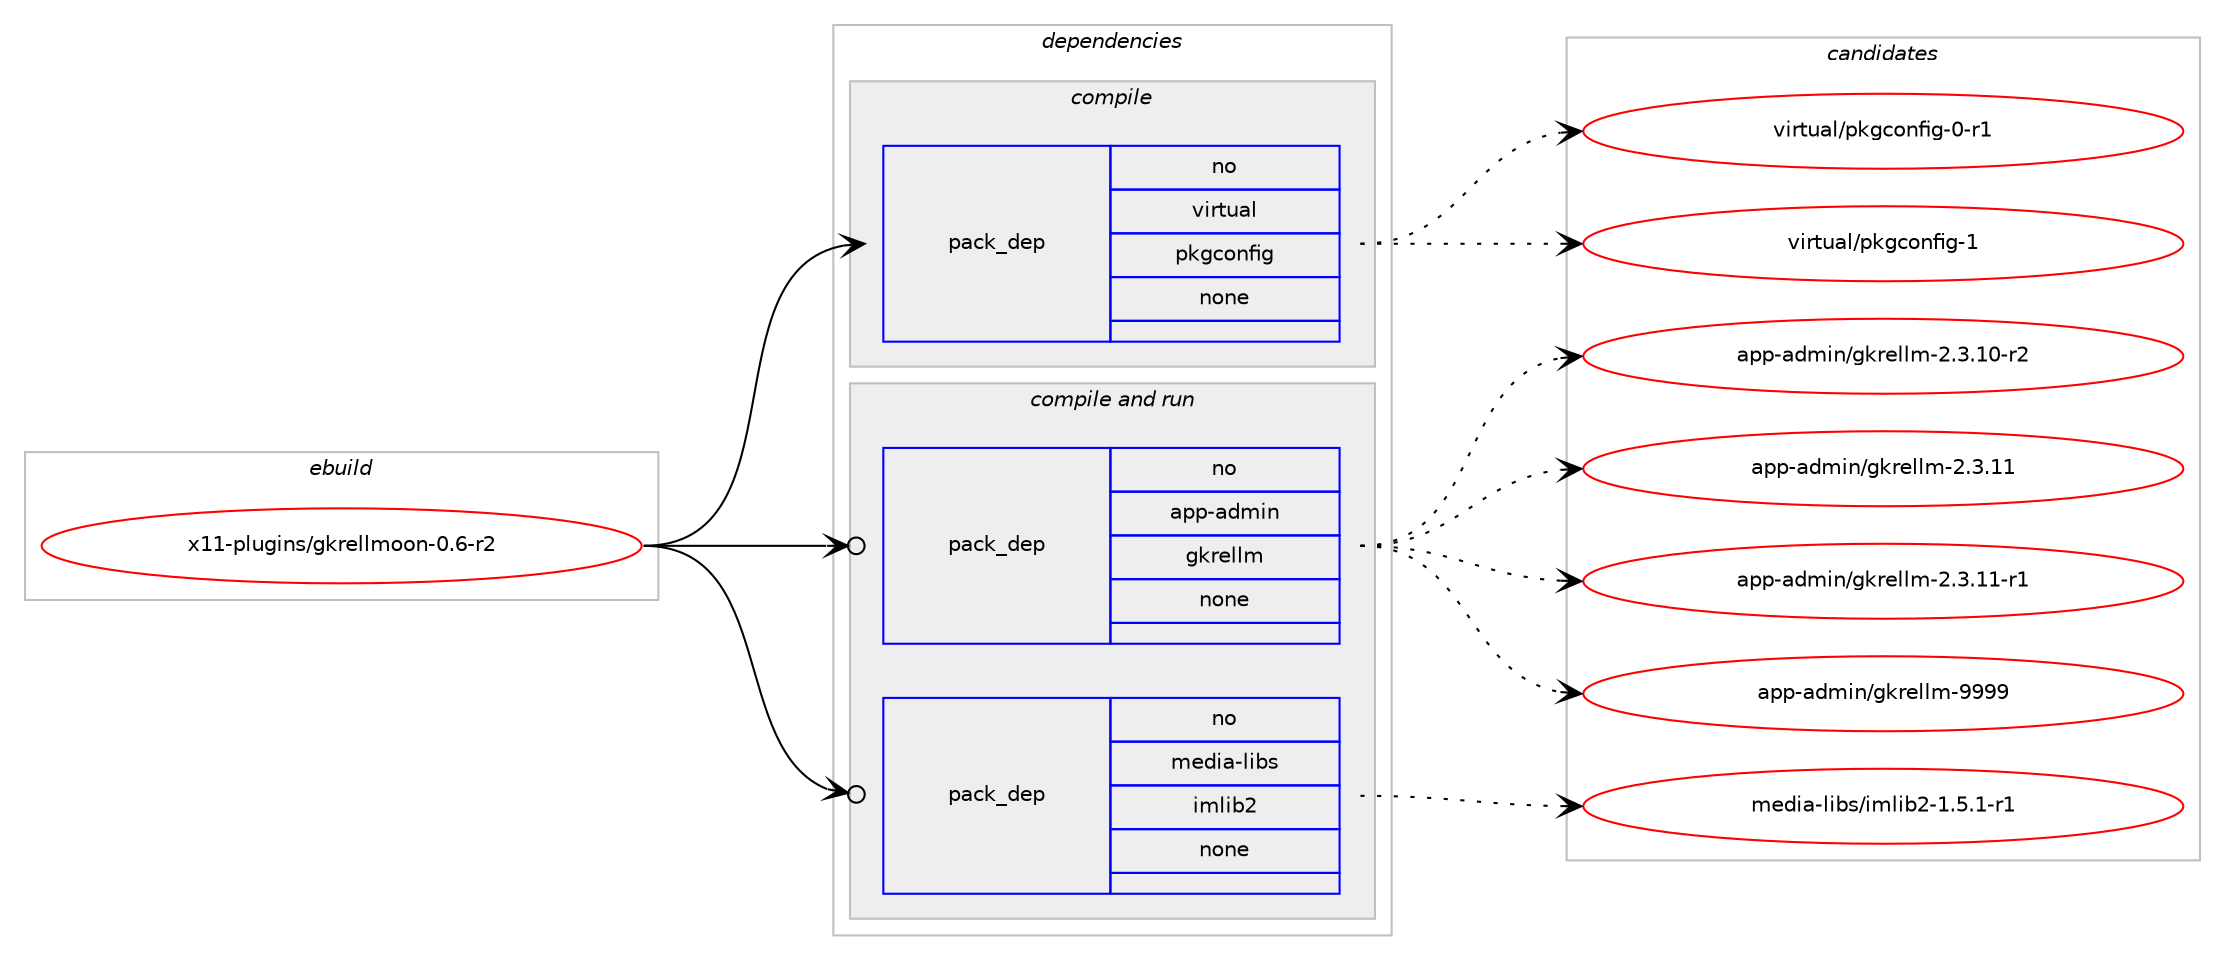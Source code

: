 digraph prolog {

# *************
# Graph options
# *************

newrank=true;
concentrate=true;
compound=true;
graph [rankdir=LR,fontname=Helvetica,fontsize=10,ranksep=1.5];#, ranksep=2.5, nodesep=0.2];
edge  [arrowhead=vee];
node  [fontname=Helvetica,fontsize=10];

# **********
# The ebuild
# **********

subgraph cluster_leftcol {
color=gray;
rank=same;
label=<<i>ebuild</i>>;
id [label="x11-plugins/gkrellmoon-0.6-r2", color=red, width=4, href="../x11-plugins/gkrellmoon-0.6-r2.svg"];
}

# ****************
# The dependencies
# ****************

subgraph cluster_midcol {
color=gray;
label=<<i>dependencies</i>>;
subgraph cluster_compile {
fillcolor="#eeeeee";
style=filled;
label=<<i>compile</i>>;
subgraph pack685749 {
dependency922721 [label=<<TABLE BORDER="0" CELLBORDER="1" CELLSPACING="0" CELLPADDING="4" WIDTH="220"><TR><TD ROWSPAN="6" CELLPADDING="30">pack_dep</TD></TR><TR><TD WIDTH="110">no</TD></TR><TR><TD>virtual</TD></TR><TR><TD>pkgconfig</TD></TR><TR><TD>none</TD></TR><TR><TD></TD></TR></TABLE>>, shape=none, color=blue];
}
id:e -> dependency922721:w [weight=20,style="solid",arrowhead="vee"];
}
subgraph cluster_compileandrun {
fillcolor="#eeeeee";
style=filled;
label=<<i>compile and run</i>>;
subgraph pack685750 {
dependency922722 [label=<<TABLE BORDER="0" CELLBORDER="1" CELLSPACING="0" CELLPADDING="4" WIDTH="220"><TR><TD ROWSPAN="6" CELLPADDING="30">pack_dep</TD></TR><TR><TD WIDTH="110">no</TD></TR><TR><TD>app-admin</TD></TR><TR><TD>gkrellm</TD></TR><TR><TD>none</TD></TR><TR><TD></TD></TR></TABLE>>, shape=none, color=blue];
}
id:e -> dependency922722:w [weight=20,style="solid",arrowhead="odotvee"];
subgraph pack685751 {
dependency922723 [label=<<TABLE BORDER="0" CELLBORDER="1" CELLSPACING="0" CELLPADDING="4" WIDTH="220"><TR><TD ROWSPAN="6" CELLPADDING="30">pack_dep</TD></TR><TR><TD WIDTH="110">no</TD></TR><TR><TD>media-libs</TD></TR><TR><TD>imlib2</TD></TR><TR><TD>none</TD></TR><TR><TD></TD></TR></TABLE>>, shape=none, color=blue];
}
id:e -> dependency922723:w [weight=20,style="solid",arrowhead="odotvee"];
}
subgraph cluster_run {
fillcolor="#eeeeee";
style=filled;
label=<<i>run</i>>;
}
}

# **************
# The candidates
# **************

subgraph cluster_choices {
rank=same;
color=gray;
label=<<i>candidates</i>>;

subgraph choice685749 {
color=black;
nodesep=1;
choice11810511411611797108471121071039911111010210510345484511449 [label="virtual/pkgconfig-0-r1", color=red, width=4,href="../virtual/pkgconfig-0-r1.svg"];
choice1181051141161179710847112107103991111101021051034549 [label="virtual/pkgconfig-1", color=red, width=4,href="../virtual/pkgconfig-1.svg"];
dependency922721:e -> choice11810511411611797108471121071039911111010210510345484511449:w [style=dotted,weight="100"];
dependency922721:e -> choice1181051141161179710847112107103991111101021051034549:w [style=dotted,weight="100"];
}
subgraph choice685750 {
color=black;
nodesep=1;
choice97112112459710010910511047103107114101108108109455046514649484511450 [label="app-admin/gkrellm-2.3.10-r2", color=red, width=4,href="../app-admin/gkrellm-2.3.10-r2.svg"];
choice9711211245971001091051104710310711410110810810945504651464949 [label="app-admin/gkrellm-2.3.11", color=red, width=4,href="../app-admin/gkrellm-2.3.11.svg"];
choice97112112459710010910511047103107114101108108109455046514649494511449 [label="app-admin/gkrellm-2.3.11-r1", color=red, width=4,href="../app-admin/gkrellm-2.3.11-r1.svg"];
choice971121124597100109105110471031071141011081081094557575757 [label="app-admin/gkrellm-9999", color=red, width=4,href="../app-admin/gkrellm-9999.svg"];
dependency922722:e -> choice97112112459710010910511047103107114101108108109455046514649484511450:w [style=dotted,weight="100"];
dependency922722:e -> choice9711211245971001091051104710310711410110810810945504651464949:w [style=dotted,weight="100"];
dependency922722:e -> choice97112112459710010910511047103107114101108108109455046514649494511449:w [style=dotted,weight="100"];
dependency922722:e -> choice971121124597100109105110471031071141011081081094557575757:w [style=dotted,weight="100"];
}
subgraph choice685751 {
color=black;
nodesep=1;
choice1091011001059745108105981154710510910810598504549465346494511449 [label="media-libs/imlib2-1.5.1-r1", color=red, width=4,href="../media-libs/imlib2-1.5.1-r1.svg"];
dependency922723:e -> choice1091011001059745108105981154710510910810598504549465346494511449:w [style=dotted,weight="100"];
}
}

}
